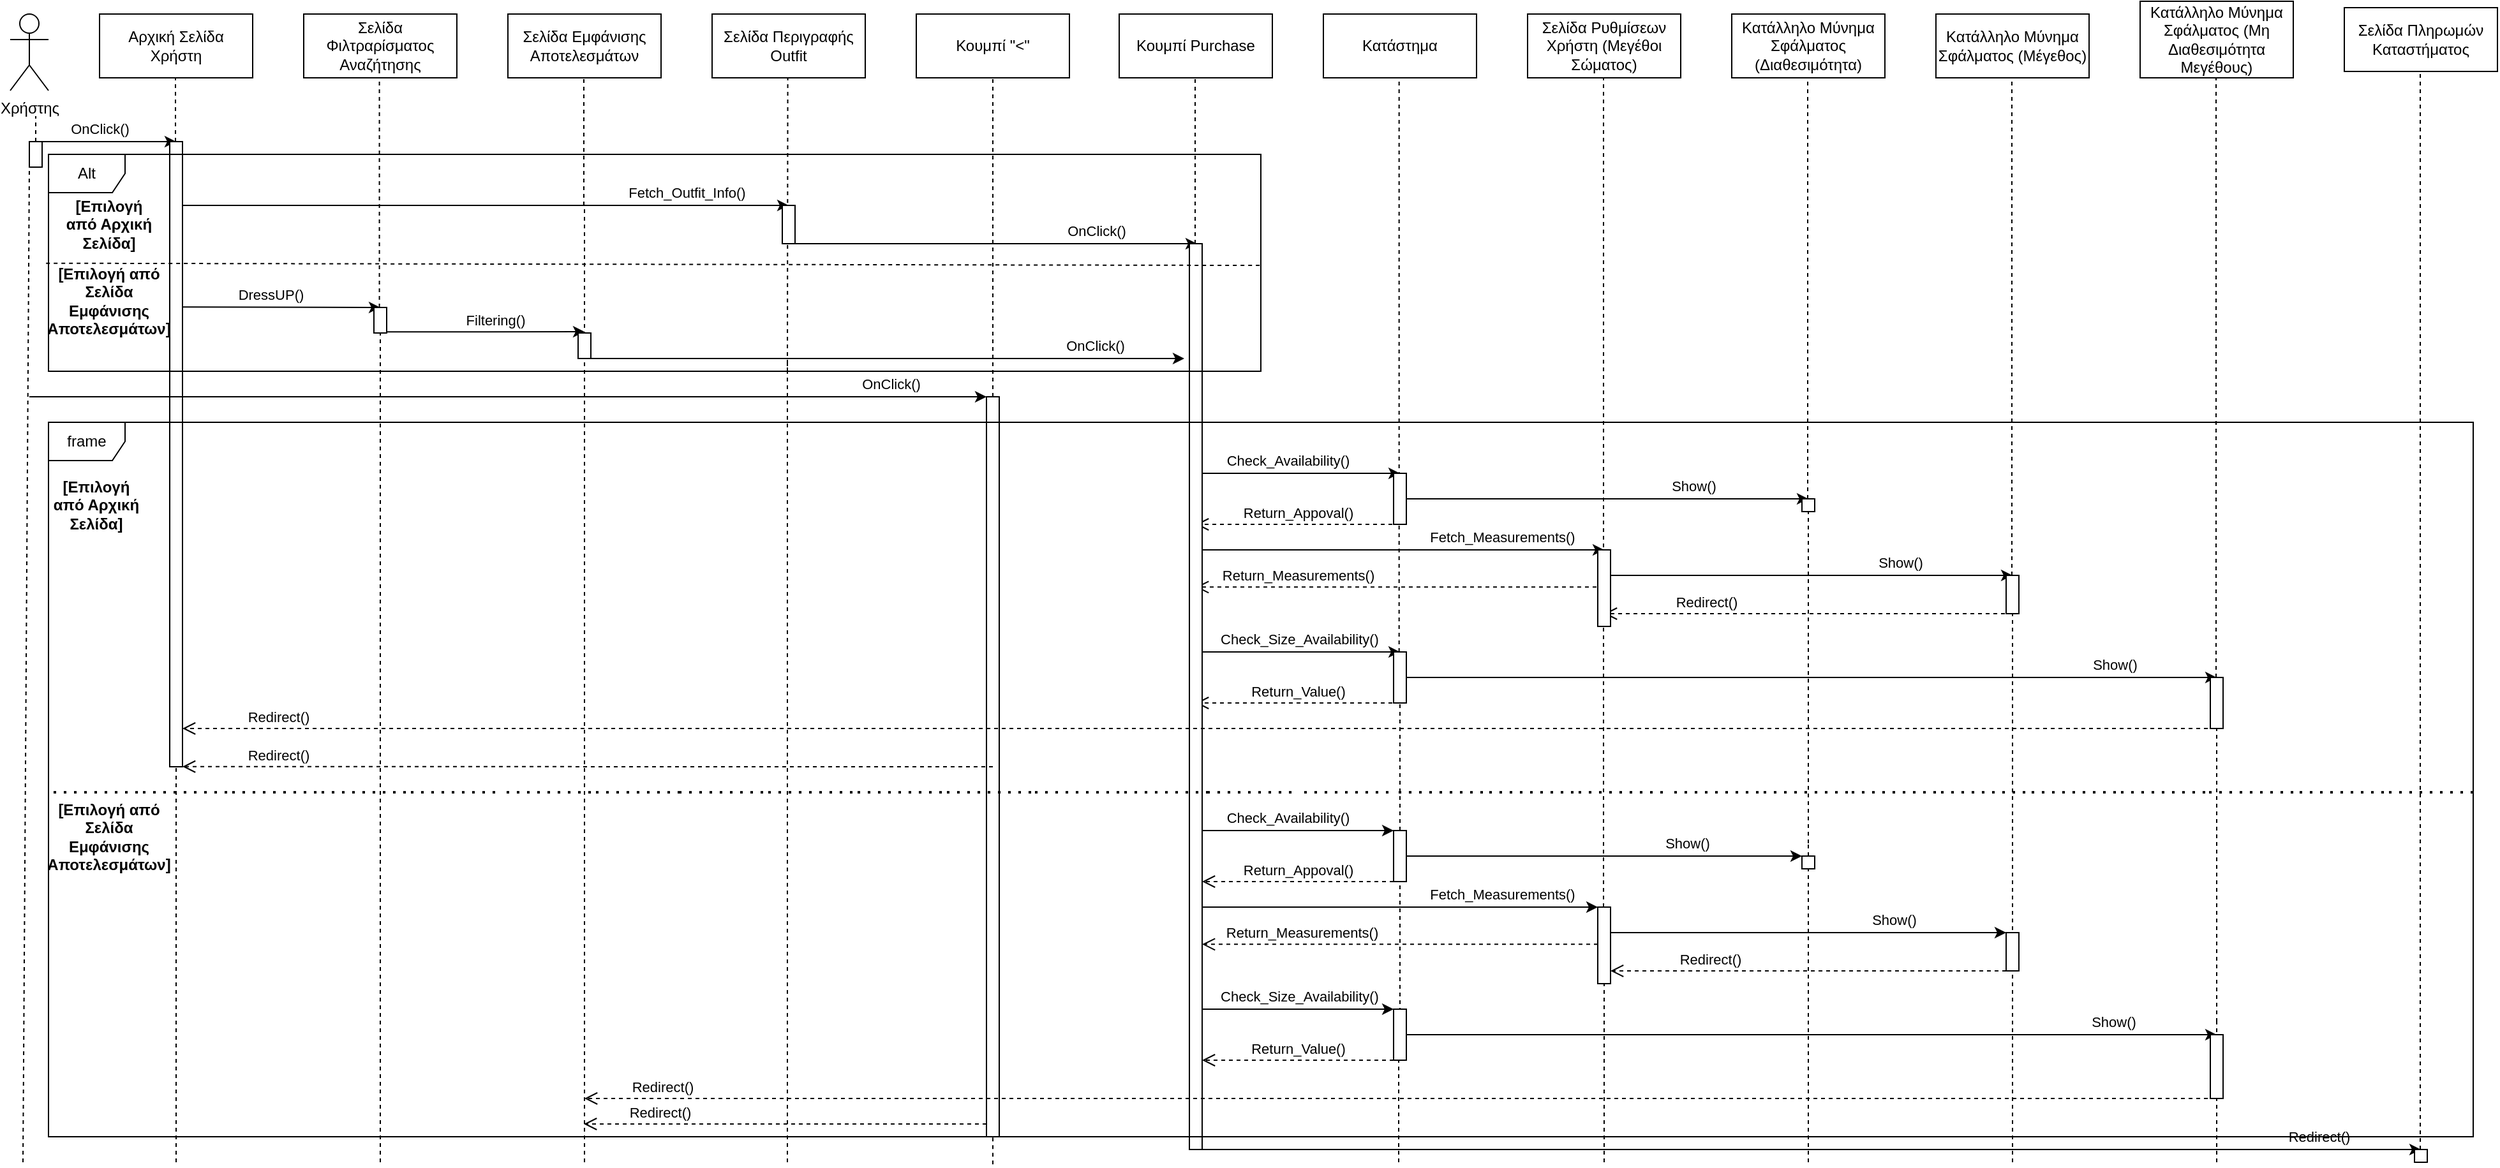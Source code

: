 <mxfile version="24.2.5" type="device">
  <diagram name="Page-1" id="2YBvvXClWsGukQMizWep">
    <mxGraphModel dx="3306" dy="1720" grid="1" gridSize="10" guides="1" tooltips="1" connect="1" arrows="1" fold="1" page="1" pageScale="1" pageWidth="850" pageHeight="1100" math="0" shadow="0">
      <root>
        <mxCell id="0" />
        <mxCell id="1" parent="0" />
        <mxCell id="OJlb8ptIAYDwukcM9Dsc-1" value="Χρήστης" style="shape=umlActor;verticalLabelPosition=bottom;verticalAlign=top;html=1;outlineConnect=0;" parent="1" vertex="1">
          <mxGeometry x="50" y="40" width="30" height="60" as="geometry" />
        </mxCell>
        <mxCell id="OJlb8ptIAYDwukcM9Dsc-2" value="Αρχική Σελίδα Χρήστη" style="html=1;whiteSpace=wrap;" parent="1" vertex="1">
          <mxGeometry x="120" y="40" width="120" height="50" as="geometry" />
        </mxCell>
        <mxCell id="OJlb8ptIAYDwukcM9Dsc-4" value="Κουμπί Purchase" style="html=1;whiteSpace=wrap;" parent="1" vertex="1">
          <mxGeometry x="919.01" y="40" width="120" height="50" as="geometry" />
        </mxCell>
        <mxCell id="OJlb8ptIAYDwukcM9Dsc-5" value="Σελίδα Περιγραφής Outfit" style="html=1;whiteSpace=wrap;" parent="1" vertex="1">
          <mxGeometry x="600" y="40" width="120" height="50" as="geometry" />
        </mxCell>
        <mxCell id="8BVao231dfBzDB3epPgj-1" value="Σελίδα Πληρωμών Καταστήματος" style="html=1;whiteSpace=wrap;" parent="1" vertex="1">
          <mxGeometry x="1879.01" y="35" width="120" height="50" as="geometry" />
        </mxCell>
        <mxCell id="8BVao231dfBzDB3epPgj-3" value="" style="endArrow=none;dashed=1;html=1;rounded=0;" parent="1" source="lsNzPfz-fl1_cLYY8Ib9-2" edge="1">
          <mxGeometry width="50" height="50" relative="1" as="geometry">
            <mxPoint x="70" y="760" as="sourcePoint" />
            <mxPoint x="70" y="120" as="targetPoint" />
          </mxGeometry>
        </mxCell>
        <mxCell id="8BVao231dfBzDB3epPgj-4" value="" style="endArrow=none;dashed=1;html=1;rounded=0;" parent="1" edge="1" source="7P_DYDdccwQ0DPqGcEVc-1">
          <mxGeometry width="50" height="50" relative="1" as="geometry">
            <mxPoint x="180" y="760" as="sourcePoint" />
            <mxPoint x="179.5" y="90" as="targetPoint" />
          </mxGeometry>
        </mxCell>
        <mxCell id="8BVao231dfBzDB3epPgj-5" value="" style="endArrow=none;dashed=1;html=1;rounded=0;" parent="1" edge="1">
          <mxGeometry width="50" height="50" relative="1" as="geometry">
            <mxPoint x="499.5" y="190" as="sourcePoint" />
            <mxPoint x="499.5" y="90" as="targetPoint" />
          </mxGeometry>
        </mxCell>
        <mxCell id="8BVao231dfBzDB3epPgj-6" value="" style="endArrow=none;dashed=1;html=1;rounded=0;" parent="1" edge="1" source="7P_DYDdccwQ0DPqGcEVc-8">
          <mxGeometry width="50" height="50" relative="1" as="geometry">
            <mxPoint x="979.01" y="880" as="sourcePoint" />
            <mxPoint x="978.51" y="90" as="targetPoint" />
          </mxGeometry>
        </mxCell>
        <mxCell id="8BVao231dfBzDB3epPgj-7" value="" style="endArrow=none;dashed=1;html=1;rounded=0;" parent="1" edge="1" source="7P_DYDdccwQ0DPqGcEVc-12">
          <mxGeometry width="50" height="50" relative="1" as="geometry">
            <mxPoint x="1939.01" y="880" as="sourcePoint" />
            <mxPoint x="1938.51" y="85" as="targetPoint" />
          </mxGeometry>
        </mxCell>
        <mxCell id="8BVao231dfBzDB3epPgj-9" value="" style="endArrow=classic;html=1;rounded=0;" parent="1" edge="1">
          <mxGeometry width="50" height="50" relative="1" as="geometry">
            <mxPoint x="70" y="140" as="sourcePoint" />
            <mxPoint x="180" y="140" as="targetPoint" />
          </mxGeometry>
        </mxCell>
        <mxCell id="8BVao231dfBzDB3epPgj-11" value="OnClick()" style="edgeLabel;html=1;align=center;verticalAlign=middle;resizable=0;points=[];" parent="8BVao231dfBzDB3epPgj-9" vertex="1" connectable="0">
          <mxGeometry x="-0.194" y="-2" relative="1" as="geometry">
            <mxPoint x="5" y="-12" as="offset" />
          </mxGeometry>
        </mxCell>
        <mxCell id="8BVao231dfBzDB3epPgj-10" value="" style="endArrow=classic;html=1;rounded=0;entryX=0.5;entryY=0;entryDx=0;entryDy=0;entryPerimeter=0;" parent="1" edge="1" target="7P_DYDdccwQ0DPqGcEVc-90">
          <mxGeometry width="50" height="50" relative="1" as="geometry">
            <mxPoint x="180" y="190" as="sourcePoint" />
            <mxPoint x="500" y="190" as="targetPoint" />
          </mxGeometry>
        </mxCell>
        <mxCell id="8BVao231dfBzDB3epPgj-13" value="Fetch_Outfit_Info()" style="edgeLabel;html=1;align=center;verticalAlign=middle;resizable=0;points=[];" parent="8BVao231dfBzDB3epPgj-10" vertex="1" connectable="0">
          <mxGeometry x="-0.109" y="2" relative="1" as="geometry">
            <mxPoint x="186" y="-8" as="offset" />
          </mxGeometry>
        </mxCell>
        <mxCell id="8BVao231dfBzDB3epPgj-19" value="" style="endArrow=classic;html=1;rounded=0;entryX=0.599;entryY=0;entryDx=0;entryDy=0;entryPerimeter=0;" parent="1" edge="1" target="7P_DYDdccwQ0DPqGcEVc-8" source="7P_DYDdccwQ0DPqGcEVc-90">
          <mxGeometry width="50" height="50" relative="1" as="geometry">
            <mxPoint x="500" y="220" as="sourcePoint" />
            <mxPoint x="970" y="220" as="targetPoint" />
          </mxGeometry>
        </mxCell>
        <mxCell id="8BVao231dfBzDB3epPgj-20" value="OnClick()" style="edgeLabel;html=1;align=center;verticalAlign=middle;resizable=0;points=[];" parent="8BVao231dfBzDB3epPgj-19" vertex="1" connectable="0">
          <mxGeometry x="-0.109" y="2" relative="1" as="geometry">
            <mxPoint x="95" y="-8" as="offset" />
          </mxGeometry>
        </mxCell>
        <mxCell id="8BVao231dfBzDB3epPgj-34" value="Κατάλληλο Μύνημα Σφάλματος (Διαθεσιμότητα)" style="html=1;whiteSpace=wrap;" parent="1" vertex="1">
          <mxGeometry x="1399.01" y="40" width="120" height="50" as="geometry" />
        </mxCell>
        <mxCell id="8BVao231dfBzDB3epPgj-35" value="Κατάλληλο Μύνημα Σφάλματος (Μέγεθος)" style="html=1;whiteSpace=wrap;" parent="1" vertex="1">
          <mxGeometry x="1559.01" y="40" width="120" height="50" as="geometry" />
        </mxCell>
        <mxCell id="8BVao231dfBzDB3epPgj-36" value="Κατάλληλο Μύνημα Σφάλματος (Μη Διαθεσιμότητα Μεγέθους)" style="html=1;whiteSpace=wrap;" parent="1" vertex="1">
          <mxGeometry x="1719.01" y="30" width="120" height="60" as="geometry" />
        </mxCell>
        <mxCell id="8BVao231dfBzDB3epPgj-37" value="" style="endArrow=none;dashed=1;html=1;rounded=0;" parent="1" edge="1" source="7P_DYDdccwQ0DPqGcEVc-15">
          <mxGeometry width="50" height="50" relative="1" as="geometry">
            <mxPoint x="1459.01" y="880" as="sourcePoint" />
            <mxPoint x="1458.51" y="90" as="targetPoint" />
          </mxGeometry>
        </mxCell>
        <mxCell id="8BVao231dfBzDB3epPgj-38" value="" style="endArrow=none;dashed=1;html=1;rounded=0;" parent="1" edge="1" source="7P_DYDdccwQ0DPqGcEVc-22">
          <mxGeometry width="50" height="50" relative="1" as="geometry">
            <mxPoint x="1619.01" y="880" as="sourcePoint" />
            <mxPoint x="1618.51" y="90" as="targetPoint" />
          </mxGeometry>
        </mxCell>
        <mxCell id="8BVao231dfBzDB3epPgj-39" value="" style="endArrow=none;dashed=1;html=1;rounded=0;" parent="1" edge="1" source="7P_DYDdccwQ0DPqGcEVc-24">
          <mxGeometry width="50" height="50" relative="1" as="geometry">
            <mxPoint x="1779.01" y="880" as="sourcePoint" />
            <mxPoint x="1778.51" y="90" as="targetPoint" />
          </mxGeometry>
        </mxCell>
        <mxCell id="8BVao231dfBzDB3epPgj-41" value="Κατάστημα" style="html=1;whiteSpace=wrap;" parent="1" vertex="1">
          <mxGeometry x="1079.01" y="40" width="120" height="50" as="geometry" />
        </mxCell>
        <mxCell id="8BVao231dfBzDB3epPgj-42" value="" style="endArrow=none;dashed=1;html=1;rounded=0;" parent="1" edge="1" source="7P_DYDdccwQ0DPqGcEVc-20">
          <mxGeometry width="50" height="50" relative="1" as="geometry">
            <mxPoint x="1138.01" y="880" as="sourcePoint" />
            <mxPoint x="1138.34" y="90" as="targetPoint" />
          </mxGeometry>
        </mxCell>
        <mxCell id="8BVao231dfBzDB3epPgj-44" value="" style="endArrow=classic;html=1;rounded=0;" parent="1" edge="1">
          <mxGeometry width="50" height="50" relative="1" as="geometry">
            <mxPoint x="979.01" y="400" as="sourcePoint" />
            <mxPoint x="1139.01" y="400" as="targetPoint" />
          </mxGeometry>
        </mxCell>
        <mxCell id="8BVao231dfBzDB3epPgj-45" value="Check_Availability()" style="edgeLabel;html=1;align=center;verticalAlign=middle;resizable=0;points=[];" parent="8BVao231dfBzDB3epPgj-44" vertex="1" connectable="0">
          <mxGeometry x="-0.109" y="2" relative="1" as="geometry">
            <mxPoint y="-8" as="offset" />
          </mxGeometry>
        </mxCell>
        <mxCell id="8BVao231dfBzDB3epPgj-48" value="Return_Appoval()" style="html=1;verticalAlign=bottom;endArrow=open;dashed=1;endSize=8;curved=0;rounded=0;" parent="1" edge="1">
          <mxGeometry relative="1" as="geometry">
            <mxPoint x="1139.01" y="440" as="sourcePoint" />
            <mxPoint x="979.01" y="440" as="targetPoint" />
          </mxGeometry>
        </mxCell>
        <mxCell id="8BVao231dfBzDB3epPgj-49" value="" style="endArrow=classic;html=1;rounded=0;" parent="1" edge="1">
          <mxGeometry width="50" height="50" relative="1" as="geometry">
            <mxPoint x="979.01" y="460" as="sourcePoint" />
            <mxPoint x="1299.01" y="460" as="targetPoint" />
          </mxGeometry>
        </mxCell>
        <mxCell id="8BVao231dfBzDB3epPgj-50" value="Fetch_Measurements()" style="edgeLabel;html=1;align=center;verticalAlign=middle;resizable=0;points=[];" parent="8BVao231dfBzDB3epPgj-49" vertex="1" connectable="0">
          <mxGeometry x="-0.109" y="2" relative="1" as="geometry">
            <mxPoint x="97" y="-8" as="offset" />
          </mxGeometry>
        </mxCell>
        <mxCell id="WPH6RaQTvUD2KASDTVv1-2" value="Return_Measurements()" style="html=1;verticalAlign=bottom;endArrow=open;dashed=1;endSize=8;curved=0;rounded=0;" parent="1" edge="1">
          <mxGeometry x="0.5" relative="1" as="geometry">
            <mxPoint x="1299.01" y="489.17" as="sourcePoint" />
            <mxPoint x="979.01" y="489.17" as="targetPoint" />
            <mxPoint as="offset" />
          </mxGeometry>
        </mxCell>
        <mxCell id="WPH6RaQTvUD2KASDTVv1-3" value="Σελίδα Ρυθμίσεων Χρήστη (Μεγέθοι Σώματος)" style="html=1;whiteSpace=wrap;" parent="1" vertex="1">
          <mxGeometry x="1239.01" y="40" width="120" height="50" as="geometry" />
        </mxCell>
        <mxCell id="WPH6RaQTvUD2KASDTVv1-4" value="" style="endArrow=none;dashed=1;html=1;rounded=0;" parent="1" edge="1" source="7P_DYDdccwQ0DPqGcEVc-81">
          <mxGeometry width="50" height="50" relative="1" as="geometry">
            <mxPoint x="1299.01" y="940" as="sourcePoint" />
            <mxPoint x="1298.51" y="90" as="targetPoint" />
          </mxGeometry>
        </mxCell>
        <mxCell id="WPH6RaQTvUD2KASDTVv1-5" value="" style="endArrow=classic;html=1;rounded=0;" parent="1" edge="1">
          <mxGeometry width="50" height="50" relative="1" as="geometry">
            <mxPoint x="979.01" y="540" as="sourcePoint" />
            <mxPoint x="1139.01" y="540" as="targetPoint" />
          </mxGeometry>
        </mxCell>
        <mxCell id="WPH6RaQTvUD2KASDTVv1-6" value="Check_Size_Availability()" style="edgeLabel;html=1;align=center;verticalAlign=middle;resizable=0;points=[];" parent="WPH6RaQTvUD2KASDTVv1-5" vertex="1" connectable="0">
          <mxGeometry x="-0.109" y="2" relative="1" as="geometry">
            <mxPoint x="9" y="-8" as="offset" />
          </mxGeometry>
        </mxCell>
        <mxCell id="WPH6RaQTvUD2KASDTVv1-7" value="Return_Value()" style="html=1;verticalAlign=bottom;endArrow=open;dashed=1;endSize=8;curved=0;rounded=0;" parent="1" edge="1">
          <mxGeometry relative="1" as="geometry">
            <mxPoint x="1139.01" y="580" as="sourcePoint" />
            <mxPoint x="979.01" y="580" as="targetPoint" />
          </mxGeometry>
        </mxCell>
        <mxCell id="WPH6RaQTvUD2KASDTVv1-8" value="" style="endArrow=classic;html=1;rounded=0;" parent="1" edge="1">
          <mxGeometry width="50" height="50" relative="1" as="geometry">
            <mxPoint x="979.01" y="930" as="sourcePoint" />
            <mxPoint x="1939.01" y="930" as="targetPoint" />
          </mxGeometry>
        </mxCell>
        <mxCell id="WPH6RaQTvUD2KASDTVv1-9" value="Redirect()" style="edgeLabel;html=1;align=center;verticalAlign=middle;resizable=0;points=[];" parent="WPH6RaQTvUD2KASDTVv1-8" vertex="1" connectable="0">
          <mxGeometry x="-0.109" y="2" relative="1" as="geometry">
            <mxPoint x="452" y="-8" as="offset" />
          </mxGeometry>
        </mxCell>
        <mxCell id="WPH6RaQTvUD2KASDTVv1-10" value="" style="endArrow=classic;html=1;rounded=0;" parent="1" edge="1">
          <mxGeometry width="50" height="50" relative="1" as="geometry">
            <mxPoint x="1139.01" y="420" as="sourcePoint" />
            <mxPoint x="1459.01" y="420" as="targetPoint" />
          </mxGeometry>
        </mxCell>
        <mxCell id="WPH6RaQTvUD2KASDTVv1-11" value="Show()" style="edgeLabel;html=1;align=center;verticalAlign=middle;resizable=0;points=[];" parent="WPH6RaQTvUD2KASDTVv1-10" vertex="1" connectable="0">
          <mxGeometry x="0.407" y="-2" relative="1" as="geometry">
            <mxPoint x="5" y="-12" as="offset" />
          </mxGeometry>
        </mxCell>
        <mxCell id="WPH6RaQTvUD2KASDTVv1-12" value="" style="endArrow=classic;html=1;rounded=0;" parent="1" edge="1">
          <mxGeometry width="50" height="50" relative="1" as="geometry">
            <mxPoint x="1304.01" y="480" as="sourcePoint" />
            <mxPoint x="1619.01" y="480" as="targetPoint" />
          </mxGeometry>
        </mxCell>
        <mxCell id="WPH6RaQTvUD2KASDTVv1-13" value="Show()" style="edgeLabel;html=1;align=center;verticalAlign=middle;resizable=0;points=[];" parent="WPH6RaQTvUD2KASDTVv1-12" vertex="1" connectable="0">
          <mxGeometry x="0.407" y="-2" relative="1" as="geometry">
            <mxPoint x="5" y="-12" as="offset" />
          </mxGeometry>
        </mxCell>
        <mxCell id="WPH6RaQTvUD2KASDTVv1-14" value="" style="endArrow=classic;html=1;rounded=0;" parent="1" edge="1">
          <mxGeometry width="50" height="50" relative="1" as="geometry">
            <mxPoint x="1139.01" y="560" as="sourcePoint" />
            <mxPoint x="1779.01" y="560" as="targetPoint" />
          </mxGeometry>
        </mxCell>
        <mxCell id="WPH6RaQTvUD2KASDTVv1-15" value="Show()" style="edgeLabel;html=1;align=center;verticalAlign=middle;resizable=0;points=[];" parent="WPH6RaQTvUD2KASDTVv1-14" vertex="1" connectable="0">
          <mxGeometry x="0.407" y="-2" relative="1" as="geometry">
            <mxPoint x="110" y="-12" as="offset" />
          </mxGeometry>
        </mxCell>
        <mxCell id="WPH6RaQTvUD2KASDTVv1-16" value="Redirect()" style="html=1;verticalAlign=bottom;endArrow=open;dashed=1;endSize=8;curved=0;rounded=0;" parent="1" edge="1">
          <mxGeometry x="0.5" relative="1" as="geometry">
            <mxPoint x="1619.01" y="510" as="sourcePoint" />
            <mxPoint x="1299.01" y="510" as="targetPoint" />
            <mxPoint as="offset" />
          </mxGeometry>
        </mxCell>
        <mxCell id="WPH6RaQTvUD2KASDTVv1-33" value="Σελίδα Εμφάνισης Αποτελεσμάτων" style="html=1;whiteSpace=wrap;" parent="1" vertex="1">
          <mxGeometry x="440" y="40" width="120" height="50" as="geometry" />
        </mxCell>
        <mxCell id="WPH6RaQTvUD2KASDTVv1-34" value="" style="endArrow=none;dashed=1;html=1;rounded=0;" parent="1" edge="1">
          <mxGeometry width="50" height="50" relative="1" as="geometry">
            <mxPoint x="659" y="320" as="sourcePoint" />
            <mxPoint x="659.29" y="90" as="targetPoint" />
          </mxGeometry>
        </mxCell>
        <mxCell id="WPH6RaQTvUD2KASDTVv1-35" value="Σελίδα Φιλτραρίσματος Αναζήτησης" style="html=1;whiteSpace=wrap;" parent="1" vertex="1">
          <mxGeometry x="280" y="40" width="120" height="50" as="geometry" />
        </mxCell>
        <mxCell id="WPH6RaQTvUD2KASDTVv1-36" value="" style="endArrow=none;dashed=1;html=1;rounded=0;" parent="1" edge="1" source="7P_DYDdccwQ0DPqGcEVc-44">
          <mxGeometry width="50" height="50" relative="1" as="geometry">
            <mxPoint x="340" y="760" as="sourcePoint" />
            <mxPoint x="339.29" y="90" as="targetPoint" />
          </mxGeometry>
        </mxCell>
        <mxCell id="WPH6RaQTvUD2KASDTVv1-37" value="" style="endArrow=classic;html=1;rounded=0;" parent="1" edge="1">
          <mxGeometry width="50" height="50" relative="1" as="geometry">
            <mxPoint x="185" y="269.58" as="sourcePoint" />
            <mxPoint x="340" y="270" as="targetPoint" />
          </mxGeometry>
        </mxCell>
        <mxCell id="WPH6RaQTvUD2KASDTVv1-38" value="DressUP()" style="edgeLabel;html=1;align=center;verticalAlign=middle;resizable=0;points=[];" parent="WPH6RaQTvUD2KASDTVv1-37" vertex="1" connectable="0">
          <mxGeometry x="-0.109" y="2" relative="1" as="geometry">
            <mxPoint y="-8" as="offset" />
          </mxGeometry>
        </mxCell>
        <mxCell id="WPH6RaQTvUD2KASDTVv1-39" value="" style="endArrow=classic;html=1;rounded=0;" parent="1" edge="1">
          <mxGeometry width="50" height="50" relative="1" as="geometry">
            <mxPoint x="340" y="289.17" as="sourcePoint" />
            <mxPoint x="500" y="289" as="targetPoint" />
          </mxGeometry>
        </mxCell>
        <mxCell id="WPH6RaQTvUD2KASDTVv1-40" value="Filtering()" style="edgeLabel;html=1;align=center;verticalAlign=middle;resizable=0;points=[];" parent="WPH6RaQTvUD2KASDTVv1-39" vertex="1" connectable="0">
          <mxGeometry x="-0.109" y="2" relative="1" as="geometry">
            <mxPoint x="18" y="-7" as="offset" />
          </mxGeometry>
        </mxCell>
        <mxCell id="WPH6RaQTvUD2KASDTVv1-41" value="" style="endArrow=classic;html=1;rounded=0;" parent="1" edge="1">
          <mxGeometry width="50" height="50" relative="1" as="geometry">
            <mxPoint x="505" y="310" as="sourcePoint" />
            <mxPoint x="970" y="310" as="targetPoint" />
          </mxGeometry>
        </mxCell>
        <mxCell id="WPH6RaQTvUD2KASDTVv1-42" value="OnClick()" style="edgeLabel;html=1;align=center;verticalAlign=middle;resizable=0;points=[];" parent="WPH6RaQTvUD2KASDTVv1-41" vertex="1" connectable="0">
          <mxGeometry x="-0.109" y="2" relative="1" as="geometry">
            <mxPoint x="188" y="-8" as="offset" />
          </mxGeometry>
        </mxCell>
        <mxCell id="lsNzPfz-fl1_cLYY8Ib9-1" value="" style="endArrow=none;dashed=1;html=1;rounded=0;" parent="1" target="lsNzPfz-fl1_cLYY8Ib9-2" edge="1">
          <mxGeometry width="50" height="50" relative="1" as="geometry">
            <mxPoint x="60" y="940" as="sourcePoint" />
            <mxPoint x="70" y="120" as="targetPoint" />
          </mxGeometry>
        </mxCell>
        <mxCell id="lsNzPfz-fl1_cLYY8Ib9-2" value="" style="html=1;points=[[0,0,0,0,5],[0,1,0,0,-5],[1,0,0,0,5],[1,1,0,0,-5]];perimeter=orthogonalPerimeter;outlineConnect=0;targetShapes=umlLifeline;portConstraint=eastwest;newEdgeStyle={&quot;curved&quot;:0,&quot;rounded&quot;:0};" parent="1" vertex="1">
          <mxGeometry x="65" y="140" width="10" height="20" as="geometry" />
        </mxCell>
        <mxCell id="7P_DYDdccwQ0DPqGcEVc-5" value="" style="endArrow=none;dashed=1;html=1;rounded=0;" edge="1" parent="1" target="7P_DYDdccwQ0DPqGcEVc-1">
          <mxGeometry width="50" height="50" relative="1" as="geometry">
            <mxPoint x="180" y="940" as="sourcePoint" />
            <mxPoint x="179.5" y="90" as="targetPoint" />
          </mxGeometry>
        </mxCell>
        <mxCell id="7P_DYDdccwQ0DPqGcEVc-1" value="" style="html=1;points=[[0,0,0,0,5],[0,1,0,0,-5],[1,0,0,0,5],[1,1,0,0,-5]];perimeter=orthogonalPerimeter;outlineConnect=0;targetShapes=umlLifeline;portConstraint=eastwest;newEdgeStyle={&quot;curved&quot;:0,&quot;rounded&quot;:0};" vertex="1" parent="1">
          <mxGeometry x="175" y="140" width="10" height="490" as="geometry" />
        </mxCell>
        <mxCell id="7P_DYDdccwQ0DPqGcEVc-7" value="" style="endArrow=none;dashed=1;html=1;rounded=0;" edge="1" parent="1">
          <mxGeometry width="50" height="50" relative="1" as="geometry">
            <mxPoint x="500" y="940" as="sourcePoint" />
            <mxPoint x="500" y="190" as="targetPoint" />
          </mxGeometry>
        </mxCell>
        <mxCell id="7P_DYDdccwQ0DPqGcEVc-9" value="" style="endArrow=none;dashed=1;html=1;rounded=0;" edge="1" parent="1" target="7P_DYDdccwQ0DPqGcEVc-8">
          <mxGeometry width="50" height="50" relative="1" as="geometry">
            <mxPoint x="979.01" y="900" as="sourcePoint" />
            <mxPoint x="979.01" y="580" as="targetPoint" />
          </mxGeometry>
        </mxCell>
        <mxCell id="7P_DYDdccwQ0DPqGcEVc-8" value="" style="html=1;points=[[0,0,0,0,5],[0,1,0,0,-5],[1,0,0,0,5],[1,1,0,0,-5]];perimeter=orthogonalPerimeter;outlineConnect=0;targetShapes=umlLifeline;portConstraint=eastwest;newEdgeStyle={&quot;curved&quot;:0,&quot;rounded&quot;:0};" vertex="1" parent="1">
          <mxGeometry x="974.01" y="220" width="10" height="710" as="geometry" />
        </mxCell>
        <mxCell id="7P_DYDdccwQ0DPqGcEVc-13" value="" style="endArrow=none;dashed=1;html=1;rounded=0;" edge="1" parent="1" target="7P_DYDdccwQ0DPqGcEVc-12">
          <mxGeometry width="50" height="50" relative="1" as="geometry">
            <mxPoint x="1939.01" y="940" as="sourcePoint" />
            <mxPoint x="1938.51" y="145" as="targetPoint" />
          </mxGeometry>
        </mxCell>
        <mxCell id="7P_DYDdccwQ0DPqGcEVc-12" value="" style="html=1;points=[[0,0,0,0,5],[0,1,0,0,-5],[1,0,0,0,5],[1,1,0,0,-5]];perimeter=orthogonalPerimeter;outlineConnect=0;targetShapes=umlLifeline;portConstraint=eastwest;newEdgeStyle={&quot;curved&quot;:0,&quot;rounded&quot;:0};" vertex="1" parent="1">
          <mxGeometry x="1934.01" y="930" width="10" height="10" as="geometry" />
        </mxCell>
        <mxCell id="7P_DYDdccwQ0DPqGcEVc-14" value="" style="html=1;points=[[0,0,0,0,5],[0,1,0,0,-5],[1,0,0,0,5],[1,1,0,0,-5]];perimeter=orthogonalPerimeter;outlineConnect=0;targetShapes=umlLifeline;portConstraint=eastwest;newEdgeStyle={&quot;curved&quot;:0,&quot;rounded&quot;:0};" vertex="1" parent="1">
          <mxGeometry x="1134.01" y="400" width="10" height="40" as="geometry" />
        </mxCell>
        <mxCell id="7P_DYDdccwQ0DPqGcEVc-16" value="" style="endArrow=none;dashed=1;html=1;rounded=0;" edge="1" parent="1" target="7P_DYDdccwQ0DPqGcEVc-15">
          <mxGeometry width="50" height="50" relative="1" as="geometry">
            <mxPoint x="1459.01" y="690" as="sourcePoint" />
            <mxPoint x="1458.51" y="150" as="targetPoint" />
          </mxGeometry>
        </mxCell>
        <mxCell id="7P_DYDdccwQ0DPqGcEVc-15" value="" style="html=1;points=[[0,0,0,0,5],[0,1,0,0,-5],[1,0,0,0,5],[1,1,0,0,-5]];perimeter=orthogonalPerimeter;outlineConnect=0;targetShapes=umlLifeline;portConstraint=eastwest;newEdgeStyle={&quot;curved&quot;:0,&quot;rounded&quot;:0};" vertex="1" parent="1">
          <mxGeometry x="1454.01" y="420" width="10" height="10" as="geometry" />
        </mxCell>
        <mxCell id="7P_DYDdccwQ0DPqGcEVc-18" value="" style="endArrow=classic;html=1;rounded=0;" edge="1" parent="1" target="7P_DYDdccwQ0DPqGcEVc-17">
          <mxGeometry width="50" height="50" relative="1" as="geometry">
            <mxPoint x="1299.01" y="480" as="sourcePoint" />
            <mxPoint x="1619.01" y="480" as="targetPoint" />
          </mxGeometry>
        </mxCell>
        <mxCell id="7P_DYDdccwQ0DPqGcEVc-17" value="" style="html=1;points=[[0,0,0,0,5],[0,1,0,0,-5],[1,0,0,0,5],[1,1,0,0,-5]];perimeter=orthogonalPerimeter;outlineConnect=0;targetShapes=umlLifeline;portConstraint=eastwest;newEdgeStyle={&quot;curved&quot;:0,&quot;rounded&quot;:0};fontStyle=1" vertex="1" parent="1">
          <mxGeometry x="1294.01" y="460" width="10" height="60" as="geometry" />
        </mxCell>
        <mxCell id="7P_DYDdccwQ0DPqGcEVc-21" value="" style="endArrow=none;dashed=1;html=1;rounded=0;" edge="1" parent="1" source="7P_DYDdccwQ0DPqGcEVc-78" target="7P_DYDdccwQ0DPqGcEVc-20">
          <mxGeometry width="50" height="50" relative="1" as="geometry">
            <mxPoint x="1139.01" y="840" as="sourcePoint" />
            <mxPoint x="1138.34" y="150" as="targetPoint" />
          </mxGeometry>
        </mxCell>
        <mxCell id="7P_DYDdccwQ0DPqGcEVc-20" value="" style="html=1;points=[[0,0,0,0,5],[0,1,0,0,-5],[1,0,0,0,5],[1,1,0,0,-5]];perimeter=orthogonalPerimeter;outlineConnect=0;targetShapes=umlLifeline;portConstraint=eastwest;newEdgeStyle={&quot;curved&quot;:0,&quot;rounded&quot;:0};" vertex="1" parent="1">
          <mxGeometry x="1134.01" y="540" width="10" height="40" as="geometry" />
        </mxCell>
        <mxCell id="7P_DYDdccwQ0DPqGcEVc-23" value="" style="endArrow=none;dashed=1;html=1;rounded=0;" edge="1" parent="1" target="7P_DYDdccwQ0DPqGcEVc-22">
          <mxGeometry width="50" height="50" relative="1" as="geometry">
            <mxPoint x="1619.01" y="770" as="sourcePoint" />
            <mxPoint x="1618.51" y="150" as="targetPoint" />
          </mxGeometry>
        </mxCell>
        <mxCell id="7P_DYDdccwQ0DPqGcEVc-22" value="" style="html=1;points=[[0,0,0,0,5],[0,1,0,0,-5],[1,0,0,0,5],[1,1,0,0,-5]];perimeter=orthogonalPerimeter;outlineConnect=0;targetShapes=umlLifeline;portConstraint=eastwest;newEdgeStyle={&quot;curved&quot;:0,&quot;rounded&quot;:0};" vertex="1" parent="1">
          <mxGeometry x="1614.01" y="480" width="10" height="30" as="geometry" />
        </mxCell>
        <mxCell id="7P_DYDdccwQ0DPqGcEVc-25" value="" style="endArrow=none;dashed=1;html=1;rounded=0;" edge="1" parent="1" target="7P_DYDdccwQ0DPqGcEVc-24">
          <mxGeometry width="50" height="50" relative="1" as="geometry">
            <mxPoint x="1779.01" y="830" as="sourcePoint" />
            <mxPoint x="1778.51" y="150" as="targetPoint" />
          </mxGeometry>
        </mxCell>
        <mxCell id="7P_DYDdccwQ0DPqGcEVc-24" value="" style="html=1;points=[[0,0,0,0,5],[0,1,0,0,-5],[1,0,0,0,5],[1,1,0,0,-5]];perimeter=orthogonalPerimeter;outlineConnect=0;targetShapes=umlLifeline;portConstraint=eastwest;newEdgeStyle={&quot;curved&quot;:0,&quot;rounded&quot;:0};" vertex="1" parent="1">
          <mxGeometry x="1774.01" y="560" width="10" height="40" as="geometry" />
        </mxCell>
        <mxCell id="7P_DYDdccwQ0DPqGcEVc-29" value="" style="endArrow=none;dashed=1;html=1;rounded=0;" edge="1" parent="1" source="7P_DYDdccwQ0DPqGcEVc-82">
          <mxGeometry width="50" height="50" relative="1" as="geometry">
            <mxPoint x="1138.01" y="940" as="sourcePoint" />
            <mxPoint x="1138.01" y="840" as="targetPoint" />
          </mxGeometry>
        </mxCell>
        <mxCell id="7P_DYDdccwQ0DPqGcEVc-31" value="" style="endArrow=none;dashed=1;html=1;rounded=0;" edge="1" parent="1" source="7P_DYDdccwQ0DPqGcEVc-79">
          <mxGeometry width="50" height="50" relative="1" as="geometry">
            <mxPoint x="1459.01" y="940" as="sourcePoint" />
            <mxPoint x="1459.01" y="690" as="targetPoint" />
          </mxGeometry>
        </mxCell>
        <mxCell id="7P_DYDdccwQ0DPqGcEVc-41" value="" style="endArrow=none;dashed=1;html=1;rounded=0;" edge="1" parent="1">
          <mxGeometry width="50" height="50" relative="1" as="geometry">
            <mxPoint x="1619.01" y="940" as="sourcePoint" />
            <mxPoint x="1619.01" y="760" as="targetPoint" />
          </mxGeometry>
        </mxCell>
        <mxCell id="7P_DYDdccwQ0DPqGcEVc-43" value="" style="endArrow=none;dashed=1;html=1;rounded=0;" edge="1" parent="1">
          <mxGeometry width="50" height="50" relative="1" as="geometry">
            <mxPoint x="1779.01" y="940" as="sourcePoint" />
            <mxPoint x="1779.01" y="830" as="targetPoint" />
          </mxGeometry>
        </mxCell>
        <mxCell id="7P_DYDdccwQ0DPqGcEVc-45" value="" style="endArrow=none;dashed=1;html=1;rounded=0;" edge="1" parent="1" target="7P_DYDdccwQ0DPqGcEVc-44">
          <mxGeometry width="50" height="50" relative="1" as="geometry">
            <mxPoint x="340" y="940" as="sourcePoint" />
            <mxPoint x="339.29" y="90" as="targetPoint" />
          </mxGeometry>
        </mxCell>
        <mxCell id="7P_DYDdccwQ0DPqGcEVc-44" value="" style="html=1;points=[[0,0,0,0,5],[0,1,0,0,-5],[1,0,0,0,5],[1,1,0,0,-5]];perimeter=orthogonalPerimeter;outlineConnect=0;targetShapes=umlLifeline;portConstraint=eastwest;newEdgeStyle={&quot;curved&quot;:0,&quot;rounded&quot;:0};" vertex="1" parent="1">
          <mxGeometry x="335" y="270" width="10" height="20" as="geometry" />
        </mxCell>
        <mxCell id="7P_DYDdccwQ0DPqGcEVc-49" value="" style="endArrow=none;dashed=1;html=1;rounded=0;" edge="1" parent="1">
          <mxGeometry width="50" height="50" relative="1" as="geometry">
            <mxPoint x="659" y="940" as="sourcePoint" />
            <mxPoint x="659" y="310" as="targetPoint" />
          </mxGeometry>
        </mxCell>
        <mxCell id="7P_DYDdccwQ0DPqGcEVc-50" value="Alt" style="shape=umlFrame;whiteSpace=wrap;html=1;pointerEvents=0;" vertex="1" parent="1">
          <mxGeometry x="80" y="150" width="950" height="170" as="geometry" />
        </mxCell>
        <mxCell id="7P_DYDdccwQ0DPqGcEVc-51" value="" style="endArrow=none;dashed=1;html=1;rounded=0;entryX=1.001;entryY=0.512;entryDx=0;entryDy=0;entryPerimeter=0;exitX=-0.002;exitY=0.502;exitDx=0;exitDy=0;exitPerimeter=0;" edge="1" parent="1" source="7P_DYDdccwQ0DPqGcEVc-50" target="7P_DYDdccwQ0DPqGcEVc-50">
          <mxGeometry width="50" height="50" relative="1" as="geometry">
            <mxPoint x="106.72" y="235.42" as="sourcePoint" />
            <mxPoint x="843.29" y="234.57" as="targetPoint" />
          </mxGeometry>
        </mxCell>
        <mxCell id="7P_DYDdccwQ0DPqGcEVc-54" value="&lt;b&gt;[Επιλογή από Αρχική Σελίδα]&lt;/b&gt;" style="text;html=1;align=center;verticalAlign=middle;whiteSpace=wrap;rounded=0;" vertex="1" parent="1">
          <mxGeometry x="90" y="190" width="75" height="30" as="geometry" />
        </mxCell>
        <mxCell id="7P_DYDdccwQ0DPqGcEVc-57" value="&lt;b&gt;[Επιλογή από Σελίδα Εμφάνισης Αποτελεσμάτων]&lt;/b&gt;" style="text;html=1;align=center;verticalAlign=middle;whiteSpace=wrap;rounded=0;" vertex="1" parent="1">
          <mxGeometry x="80" y="250" width="95" height="30" as="geometry" />
        </mxCell>
        <mxCell id="7P_DYDdccwQ0DPqGcEVc-62" value="" style="endArrow=classic;html=1;rounded=0;" edge="1" parent="1" source="7P_DYDdccwQ0DPqGcEVc-8">
          <mxGeometry width="50" height="50" relative="1" as="geometry">
            <mxPoint x="990" y="680" as="sourcePoint" />
            <mxPoint x="1134.01" y="680" as="targetPoint" />
          </mxGeometry>
        </mxCell>
        <mxCell id="7P_DYDdccwQ0DPqGcEVc-63" value="Check_Availability()" style="edgeLabel;html=1;align=center;verticalAlign=middle;resizable=0;points=[];" vertex="1" connectable="0" parent="7P_DYDdccwQ0DPqGcEVc-62">
          <mxGeometry x="-0.109" y="2" relative="1" as="geometry">
            <mxPoint y="-8" as="offset" />
          </mxGeometry>
        </mxCell>
        <mxCell id="7P_DYDdccwQ0DPqGcEVc-64" value="Return_Appoval()" style="html=1;verticalAlign=bottom;endArrow=open;dashed=1;endSize=8;curved=0;rounded=0;" edge="1" parent="1" target="7P_DYDdccwQ0DPqGcEVc-8">
          <mxGeometry relative="1" as="geometry">
            <mxPoint x="1134.01" y="720" as="sourcePoint" />
            <mxPoint x="990" y="720" as="targetPoint" />
          </mxGeometry>
        </mxCell>
        <mxCell id="7P_DYDdccwQ0DPqGcEVc-65" value="" style="endArrow=classic;html=1;rounded=0;" edge="1" parent="1" source="7P_DYDdccwQ0DPqGcEVc-8">
          <mxGeometry width="50" height="50" relative="1" as="geometry">
            <mxPoint x="990" y="740" as="sourcePoint" />
            <mxPoint x="1294.01" y="740" as="targetPoint" />
          </mxGeometry>
        </mxCell>
        <mxCell id="7P_DYDdccwQ0DPqGcEVc-66" value="Fetch_Measurements()" style="edgeLabel;html=1;align=center;verticalAlign=middle;resizable=0;points=[];" vertex="1" connectable="0" parent="7P_DYDdccwQ0DPqGcEVc-65">
          <mxGeometry x="-0.109" y="2" relative="1" as="geometry">
            <mxPoint x="97" y="-8" as="offset" />
          </mxGeometry>
        </mxCell>
        <mxCell id="7P_DYDdccwQ0DPqGcEVc-67" value="Return_Measurements()" style="html=1;verticalAlign=bottom;endArrow=open;dashed=1;endSize=8;curved=0;rounded=0;" edge="1" parent="1" target="7P_DYDdccwQ0DPqGcEVc-8">
          <mxGeometry x="0.5" relative="1" as="geometry">
            <mxPoint x="1294.01" y="769.17" as="sourcePoint" />
            <mxPoint x="990" y="769" as="targetPoint" />
            <mxPoint as="offset" />
          </mxGeometry>
        </mxCell>
        <mxCell id="7P_DYDdccwQ0DPqGcEVc-68" value="" style="endArrow=classic;html=1;rounded=0;" edge="1" parent="1" source="7P_DYDdccwQ0DPqGcEVc-8">
          <mxGeometry width="50" height="50" relative="1" as="geometry">
            <mxPoint x="990" y="820" as="sourcePoint" />
            <mxPoint x="1134.01" y="820" as="targetPoint" />
          </mxGeometry>
        </mxCell>
        <mxCell id="7P_DYDdccwQ0DPqGcEVc-69" value="Check_Size_Availability()" style="edgeLabel;html=1;align=center;verticalAlign=middle;resizable=0;points=[];" vertex="1" connectable="0" parent="7P_DYDdccwQ0DPqGcEVc-68">
          <mxGeometry x="-0.109" y="2" relative="1" as="geometry">
            <mxPoint x="9" y="-8" as="offset" />
          </mxGeometry>
        </mxCell>
        <mxCell id="7P_DYDdccwQ0DPqGcEVc-70" value="Return_Value()" style="html=1;verticalAlign=bottom;endArrow=open;dashed=1;endSize=8;curved=0;rounded=0;" edge="1" parent="1" target="7P_DYDdccwQ0DPqGcEVc-8">
          <mxGeometry relative="1" as="geometry">
            <mxPoint x="1134.01" y="860" as="sourcePoint" />
            <mxPoint x="990" y="860" as="targetPoint" />
          </mxGeometry>
        </mxCell>
        <mxCell id="7P_DYDdccwQ0DPqGcEVc-71" value="" style="endArrow=classic;html=1;rounded=0;" edge="1" parent="1">
          <mxGeometry width="50" height="50" relative="1" as="geometry">
            <mxPoint x="1134.01" y="700" as="sourcePoint" />
            <mxPoint x="1454.01" y="700" as="targetPoint" />
          </mxGeometry>
        </mxCell>
        <mxCell id="7P_DYDdccwQ0DPqGcEVc-72" value="Show()" style="edgeLabel;html=1;align=center;verticalAlign=middle;resizable=0;points=[];" vertex="1" connectable="0" parent="7P_DYDdccwQ0DPqGcEVc-71">
          <mxGeometry x="0.407" y="-2" relative="1" as="geometry">
            <mxPoint x="5" y="-12" as="offset" />
          </mxGeometry>
        </mxCell>
        <mxCell id="7P_DYDdccwQ0DPqGcEVc-73" value="" style="endArrow=classic;html=1;rounded=0;" edge="1" parent="1">
          <mxGeometry width="50" height="50" relative="1" as="geometry">
            <mxPoint x="1299.01" y="760" as="sourcePoint" />
            <mxPoint x="1614.01" y="760" as="targetPoint" />
          </mxGeometry>
        </mxCell>
        <mxCell id="7P_DYDdccwQ0DPqGcEVc-74" value="Show()" style="edgeLabel;html=1;align=center;verticalAlign=middle;resizable=0;points=[];" vertex="1" connectable="0" parent="7P_DYDdccwQ0DPqGcEVc-73">
          <mxGeometry x="0.407" y="-2" relative="1" as="geometry">
            <mxPoint x="5" y="-12" as="offset" />
          </mxGeometry>
        </mxCell>
        <mxCell id="7P_DYDdccwQ0DPqGcEVc-75" value="" style="endArrow=classic;html=1;rounded=0;" edge="1" parent="1">
          <mxGeometry width="50" height="50" relative="1" as="geometry">
            <mxPoint x="1134.01" y="840" as="sourcePoint" />
            <mxPoint x="1779.01" y="840" as="targetPoint" />
          </mxGeometry>
        </mxCell>
        <mxCell id="7P_DYDdccwQ0DPqGcEVc-76" value="Show()" style="edgeLabel;html=1;align=center;verticalAlign=middle;resizable=0;points=[];" vertex="1" connectable="0" parent="7P_DYDdccwQ0DPqGcEVc-75">
          <mxGeometry x="0.407" y="-2" relative="1" as="geometry">
            <mxPoint x="110" y="-12" as="offset" />
          </mxGeometry>
        </mxCell>
        <mxCell id="7P_DYDdccwQ0DPqGcEVc-77" value="Redirect()" style="html=1;verticalAlign=bottom;endArrow=open;dashed=1;endSize=8;curved=0;rounded=0;" edge="1" parent="1" target="7P_DYDdccwQ0DPqGcEVc-81">
          <mxGeometry x="0.5" relative="1" as="geometry">
            <mxPoint x="1614.01" y="790" as="sourcePoint" />
            <mxPoint x="1294.01" y="790" as="targetPoint" />
            <mxPoint as="offset" />
          </mxGeometry>
        </mxCell>
        <mxCell id="7P_DYDdccwQ0DPqGcEVc-80" value="" style="endArrow=classic;html=1;rounded=0;" edge="1" parent="1" target="7P_DYDdccwQ0DPqGcEVc-81">
          <mxGeometry width="50" height="50" relative="1" as="geometry">
            <mxPoint x="1294.01" y="760" as="sourcePoint" />
            <mxPoint x="1614.01" y="760" as="targetPoint" />
          </mxGeometry>
        </mxCell>
        <mxCell id="7P_DYDdccwQ0DPqGcEVc-83" value="" style="html=1;points=[[0,0,0,0,5],[0,1,0,0,-5],[1,0,0,0,5],[1,1,0,0,-5]];perimeter=orthogonalPerimeter;outlineConnect=0;targetShapes=umlLifeline;portConstraint=eastwest;newEdgeStyle={&quot;curved&quot;:0,&quot;rounded&quot;:0};" vertex="1" parent="1">
          <mxGeometry x="1614.01" y="760" width="10" height="30" as="geometry" />
        </mxCell>
        <mxCell id="7P_DYDdccwQ0DPqGcEVc-84" value="" style="endArrow=none;dashed=1;html=1;rounded=0;" edge="1" parent="1" target="7P_DYDdccwQ0DPqGcEVc-78">
          <mxGeometry width="50" height="50" relative="1" as="geometry">
            <mxPoint x="1139.01" y="840" as="sourcePoint" />
            <mxPoint x="1139.01" y="580" as="targetPoint" />
          </mxGeometry>
        </mxCell>
        <mxCell id="7P_DYDdccwQ0DPqGcEVc-78" value="" style="html=1;points=[[0,0,0,0,5],[0,1,0,0,-5],[1,0,0,0,5],[1,1,0,0,-5]];perimeter=orthogonalPerimeter;outlineConnect=0;targetShapes=umlLifeline;portConstraint=eastwest;newEdgeStyle={&quot;curved&quot;:0,&quot;rounded&quot;:0};" vertex="1" parent="1">
          <mxGeometry x="1134.01" y="680" width="10" height="40" as="geometry" />
        </mxCell>
        <mxCell id="7P_DYDdccwQ0DPqGcEVc-85" value="" style="endArrow=none;dashed=1;html=1;rounded=0;" edge="1" parent="1" target="7P_DYDdccwQ0DPqGcEVc-82">
          <mxGeometry width="50" height="50" relative="1" as="geometry">
            <mxPoint x="1138.01" y="940" as="sourcePoint" />
            <mxPoint x="1138.01" y="840" as="targetPoint" />
          </mxGeometry>
        </mxCell>
        <mxCell id="7P_DYDdccwQ0DPqGcEVc-82" value="" style="html=1;points=[[0,0,0,0,5],[0,1,0,0,-5],[1,0,0,0,5],[1,1,0,0,-5]];perimeter=orthogonalPerimeter;outlineConnect=0;targetShapes=umlLifeline;portConstraint=eastwest;newEdgeStyle={&quot;curved&quot;:0,&quot;rounded&quot;:0};" vertex="1" parent="1">
          <mxGeometry x="1134.01" y="820" width="10" height="40" as="geometry" />
        </mxCell>
        <mxCell id="7P_DYDdccwQ0DPqGcEVc-86" value="" style="endArrow=none;dashed=1;html=1;rounded=0;" edge="1" parent="1" target="7P_DYDdccwQ0DPqGcEVc-79">
          <mxGeometry width="50" height="50" relative="1" as="geometry">
            <mxPoint x="1459.01" y="940" as="sourcePoint" />
            <mxPoint x="1459.01" y="690" as="targetPoint" />
          </mxGeometry>
        </mxCell>
        <mxCell id="7P_DYDdccwQ0DPqGcEVc-79" value="" style="html=1;points=[[0,0,0,0,5],[0,1,0,0,-5],[1,0,0,0,5],[1,1,0,0,-5]];perimeter=orthogonalPerimeter;outlineConnect=0;targetShapes=umlLifeline;portConstraint=eastwest;newEdgeStyle={&quot;curved&quot;:0,&quot;rounded&quot;:0};" vertex="1" parent="1">
          <mxGeometry x="1454.01" y="700" width="10" height="10" as="geometry" />
        </mxCell>
        <mxCell id="7P_DYDdccwQ0DPqGcEVc-87" value="" style="endArrow=none;dashed=1;html=1;rounded=0;" edge="1" parent="1" target="7P_DYDdccwQ0DPqGcEVc-81">
          <mxGeometry width="50" height="50" relative="1" as="geometry">
            <mxPoint x="1299.01" y="940" as="sourcePoint" />
            <mxPoint x="1298.51" y="90" as="targetPoint" />
          </mxGeometry>
        </mxCell>
        <mxCell id="7P_DYDdccwQ0DPqGcEVc-81" value="" style="html=1;points=[[0,0,0,0,5],[0,1,0,0,-5],[1,0,0,0,5],[1,1,0,0,-5]];perimeter=orthogonalPerimeter;outlineConnect=0;targetShapes=umlLifeline;portConstraint=eastwest;newEdgeStyle={&quot;curved&quot;:0,&quot;rounded&quot;:0};fontStyle=1" vertex="1" parent="1">
          <mxGeometry x="1294.01" y="740" width="10" height="60" as="geometry" />
        </mxCell>
        <mxCell id="7P_DYDdccwQ0DPqGcEVc-88" value="" style="html=1;points=[[0,0,0,0,5],[0,1,0,0,-5],[1,0,0,0,5],[1,1,0,0,-5]];perimeter=orthogonalPerimeter;outlineConnect=0;targetShapes=umlLifeline;portConstraint=eastwest;newEdgeStyle={&quot;curved&quot;:0,&quot;rounded&quot;:0};" vertex="1" parent="1">
          <mxGeometry x="1774.01" y="840" width="10" height="50" as="geometry" />
        </mxCell>
        <mxCell id="7P_DYDdccwQ0DPqGcEVc-90" value="" style="html=1;points=[[0,0,0,0,5],[0,1,0,0,-5],[1,0,0,0,5],[1,1,0,0,-5]];perimeter=orthogonalPerimeter;outlineConnect=0;targetShapes=umlLifeline;portConstraint=eastwest;newEdgeStyle={&quot;curved&quot;:0,&quot;rounded&quot;:0};" vertex="1" parent="1">
          <mxGeometry x="655" y="190" width="10" height="30" as="geometry" />
        </mxCell>
        <mxCell id="7P_DYDdccwQ0DPqGcEVc-91" value="" style="html=1;points=[[0,0,0,0,5],[0,1,0,0,-5],[1,0,0,0,5],[1,1,0,0,-5]];perimeter=orthogonalPerimeter;outlineConnect=0;targetShapes=umlLifeline;portConstraint=eastwest;newEdgeStyle={&quot;curved&quot;:0,&quot;rounded&quot;:0};" vertex="1" parent="1">
          <mxGeometry x="495" y="290" width="10" height="20" as="geometry" />
        </mxCell>
        <mxCell id="7P_DYDdccwQ0DPqGcEVc-92" value="Κουμπί &quot;&amp;lt;&quot;" style="html=1;whiteSpace=wrap;" vertex="1" parent="1">
          <mxGeometry x="760.0" y="40" width="120" height="50" as="geometry" />
        </mxCell>
        <mxCell id="7P_DYDdccwQ0DPqGcEVc-93" value="" style="endArrow=none;dashed=1;html=1;rounded=0;entryX=0.5;entryY=1;entryDx=0;entryDy=0;" edge="1" parent="1" source="7P_DYDdccwQ0DPqGcEVc-95" target="7P_DYDdccwQ0DPqGcEVc-92">
          <mxGeometry width="50" height="50" relative="1" as="geometry">
            <mxPoint x="820" y="941.667" as="sourcePoint" />
            <mxPoint x="840" y="100" as="targetPoint" />
          </mxGeometry>
        </mxCell>
        <mxCell id="7P_DYDdccwQ0DPqGcEVc-94" value="" style="endArrow=none;dashed=1;html=1;rounded=0;entryX=0.5;entryY=1;entryDx=0;entryDy=0;" edge="1" parent="1" target="7P_DYDdccwQ0DPqGcEVc-95">
          <mxGeometry width="50" height="50" relative="1" as="geometry">
            <mxPoint x="820" y="941.667" as="sourcePoint" />
            <mxPoint x="820" y="90" as="targetPoint" />
          </mxGeometry>
        </mxCell>
        <mxCell id="7P_DYDdccwQ0DPqGcEVc-95" value="" style="html=1;points=[[0,0,0,0,5],[0,1,0,0,-5],[1,0,0,0,5],[1,1,0,0,-5]];perimeter=orthogonalPerimeter;outlineConnect=0;targetShapes=umlLifeline;portConstraint=eastwest;newEdgeStyle={&quot;curved&quot;:0,&quot;rounded&quot;:0};" vertex="1" parent="1">
          <mxGeometry x="815" y="340" width="10" height="580" as="geometry" />
        </mxCell>
        <mxCell id="7P_DYDdccwQ0DPqGcEVc-96" value="" style="endArrow=classic;html=1;rounded=0;" edge="1" parent="1" target="7P_DYDdccwQ0DPqGcEVc-95">
          <mxGeometry width="50" height="50" relative="1" as="geometry">
            <mxPoint x="65" y="340" as="sourcePoint" />
            <mxPoint x="380" y="340" as="targetPoint" />
          </mxGeometry>
        </mxCell>
        <mxCell id="7P_DYDdccwQ0DPqGcEVc-97" value="OnClick()" style="edgeLabel;html=1;align=center;verticalAlign=middle;resizable=0;points=[];" vertex="1" connectable="0" parent="7P_DYDdccwQ0DPqGcEVc-96">
          <mxGeometry x="-0.109" y="2" relative="1" as="geometry">
            <mxPoint x="341" y="-8" as="offset" />
          </mxGeometry>
        </mxCell>
        <mxCell id="7P_DYDdccwQ0DPqGcEVc-98" value="Redirect()" style="html=1;verticalAlign=bottom;endArrow=open;dashed=1;endSize=8;curved=0;rounded=0;" edge="1" parent="1" source="7P_DYDdccwQ0DPqGcEVc-95">
          <mxGeometry x="0.623" relative="1" as="geometry">
            <mxPoint x="810" y="910" as="sourcePoint" />
            <mxPoint x="499.5" y="910" as="targetPoint" />
            <mxPoint as="offset" />
          </mxGeometry>
        </mxCell>
        <mxCell id="7P_DYDdccwQ0DPqGcEVc-99" value="Redirect()" style="html=1;verticalAlign=bottom;endArrow=open;dashed=1;endSize=8;curved=0;rounded=0;" edge="1" parent="1">
          <mxGeometry x="0.764" relative="1" as="geometry">
            <mxPoint x="820" y="630" as="sourcePoint" />
            <mxPoint x="185" y="629.88" as="targetPoint" />
            <mxPoint as="offset" />
          </mxGeometry>
        </mxCell>
        <mxCell id="7P_DYDdccwQ0DPqGcEVc-100" value="frame" style="shape=umlFrame;whiteSpace=wrap;html=1;pointerEvents=0;" vertex="1" parent="1">
          <mxGeometry x="80" y="360" width="1900" height="560" as="geometry" />
        </mxCell>
        <mxCell id="7P_DYDdccwQ0DPqGcEVc-107" value="" style="endArrow=none;dashed=1;html=1;dashPattern=1 3;strokeWidth=2;rounded=0;" edge="1" parent="1">
          <mxGeometry width="50" height="50" relative="1" as="geometry">
            <mxPoint x="150" y="650" as="sourcePoint" />
            <mxPoint x="80" y="650" as="targetPoint" />
          </mxGeometry>
        </mxCell>
        <mxCell id="7P_DYDdccwQ0DPqGcEVc-108" value="" style="endArrow=none;dashed=1;html=1;dashPattern=1 3;strokeWidth=2;rounded=0;" edge="1" parent="1">
          <mxGeometry width="50" height="50" relative="1" as="geometry">
            <mxPoint x="220" y="650" as="sourcePoint" />
            <mxPoint x="150" y="650" as="targetPoint" />
          </mxGeometry>
        </mxCell>
        <mxCell id="7P_DYDdccwQ0DPqGcEVc-109" value="" style="endArrow=none;dashed=1;html=1;dashPattern=1 3;strokeWidth=2;rounded=0;" edge="1" parent="1">
          <mxGeometry width="50" height="50" relative="1" as="geometry">
            <mxPoint x="290" y="650" as="sourcePoint" />
            <mxPoint x="220" y="650" as="targetPoint" />
          </mxGeometry>
        </mxCell>
        <mxCell id="7P_DYDdccwQ0DPqGcEVc-110" value="" style="endArrow=none;dashed=1;html=1;dashPattern=1 3;strokeWidth=2;rounded=0;" edge="1" parent="1">
          <mxGeometry width="50" height="50" relative="1" as="geometry">
            <mxPoint x="710" y="650" as="sourcePoint" />
            <mxPoint x="640" y="650" as="targetPoint" />
          </mxGeometry>
        </mxCell>
        <mxCell id="7P_DYDdccwQ0DPqGcEVc-111" value="" style="endArrow=none;dashed=1;html=1;dashPattern=1 3;strokeWidth=2;rounded=0;" edge="1" parent="1">
          <mxGeometry width="50" height="50" relative="1" as="geometry">
            <mxPoint x="780" y="650" as="sourcePoint" />
            <mxPoint x="710" y="650" as="targetPoint" />
          </mxGeometry>
        </mxCell>
        <mxCell id="7P_DYDdccwQ0DPqGcEVc-112" value="" style="endArrow=none;dashed=1;html=1;dashPattern=1 3;strokeWidth=2;rounded=0;" edge="1" parent="1">
          <mxGeometry width="50" height="50" relative="1" as="geometry">
            <mxPoint x="640" y="650" as="sourcePoint" />
            <mxPoint x="570" y="650" as="targetPoint" />
          </mxGeometry>
        </mxCell>
        <mxCell id="7P_DYDdccwQ0DPqGcEVc-113" value="" style="endArrow=none;dashed=1;html=1;dashPattern=1 3;strokeWidth=2;rounded=0;" edge="1" parent="1">
          <mxGeometry width="50" height="50" relative="1" as="geometry">
            <mxPoint x="575" y="650" as="sourcePoint" />
            <mxPoint x="505" y="650" as="targetPoint" />
          </mxGeometry>
        </mxCell>
        <mxCell id="7P_DYDdccwQ0DPqGcEVc-114" value="" style="endArrow=none;dashed=1;html=1;dashPattern=1 3;strokeWidth=2;rounded=0;" edge="1" parent="1">
          <mxGeometry width="50" height="50" relative="1" as="geometry">
            <mxPoint x="505" y="650" as="sourcePoint" />
            <mxPoint x="435" y="650" as="targetPoint" />
          </mxGeometry>
        </mxCell>
        <mxCell id="7P_DYDdccwQ0DPqGcEVc-115" value="" style="endArrow=none;dashed=1;html=1;dashPattern=1 3;strokeWidth=2;rounded=0;" edge="1" parent="1">
          <mxGeometry width="50" height="50" relative="1" as="geometry">
            <mxPoint x="430" y="650" as="sourcePoint" />
            <mxPoint x="360" y="650" as="targetPoint" />
          </mxGeometry>
        </mxCell>
        <mxCell id="7P_DYDdccwQ0DPqGcEVc-116" value="" style="endArrow=none;dashed=1;html=1;dashPattern=1 3;strokeWidth=2;rounded=0;" edge="1" parent="1">
          <mxGeometry width="50" height="50" relative="1" as="geometry">
            <mxPoint x="360" y="650" as="sourcePoint" />
            <mxPoint x="290" y="650" as="targetPoint" />
          </mxGeometry>
        </mxCell>
        <mxCell id="7P_DYDdccwQ0DPqGcEVc-117" value="" style="endArrow=none;dashed=1;html=1;dashPattern=1 3;strokeWidth=2;rounded=0;" edge="1" parent="1">
          <mxGeometry width="50" height="50" relative="1" as="geometry">
            <mxPoint x="850" y="650" as="sourcePoint" />
            <mxPoint x="780" y="650" as="targetPoint" />
          </mxGeometry>
        </mxCell>
        <mxCell id="7P_DYDdccwQ0DPqGcEVc-118" value="" style="endArrow=none;dashed=1;html=1;dashPattern=1 3;strokeWidth=2;rounded=0;" edge="1" parent="1">
          <mxGeometry width="50" height="50" relative="1" as="geometry">
            <mxPoint x="989.01" y="650" as="sourcePoint" />
            <mxPoint x="919.01" y="650" as="targetPoint" />
          </mxGeometry>
        </mxCell>
        <mxCell id="7P_DYDdccwQ0DPqGcEVc-119" value="" style="endArrow=none;dashed=1;html=1;dashPattern=1 3;strokeWidth=2;rounded=0;" edge="1" parent="1">
          <mxGeometry width="50" height="50" relative="1" as="geometry">
            <mxPoint x="919.01" y="650" as="sourcePoint" />
            <mxPoint x="849.01" y="650" as="targetPoint" />
          </mxGeometry>
        </mxCell>
        <mxCell id="7P_DYDdccwQ0DPqGcEVc-121" value="" style="endArrow=none;dashed=1;html=1;dashPattern=1 3;strokeWidth=2;rounded=0;" edge="1" parent="1">
          <mxGeometry width="50" height="50" relative="1" as="geometry">
            <mxPoint x="1275" y="650" as="sourcePoint" />
            <mxPoint x="1205" y="650" as="targetPoint" />
          </mxGeometry>
        </mxCell>
        <mxCell id="7P_DYDdccwQ0DPqGcEVc-122" value="" style="endArrow=none;dashed=1;html=1;dashPattern=1 3;strokeWidth=2;rounded=0;" edge="1" parent="1">
          <mxGeometry width="50" height="50" relative="1" as="geometry">
            <mxPoint x="1204.01" y="650" as="sourcePoint" />
            <mxPoint x="1134.01" y="650" as="targetPoint" />
          </mxGeometry>
        </mxCell>
        <mxCell id="7P_DYDdccwQ0DPqGcEVc-123" value="" style="endArrow=none;dashed=1;html=1;dashPattern=1 3;strokeWidth=2;rounded=0;" edge="1" parent="1">
          <mxGeometry width="50" height="50" relative="1" as="geometry">
            <mxPoint x="1130" y="650" as="sourcePoint" />
            <mxPoint x="1060" y="650" as="targetPoint" />
          </mxGeometry>
        </mxCell>
        <mxCell id="7P_DYDdccwQ0DPqGcEVc-124" value="" style="endArrow=none;dashed=1;html=1;dashPattern=1 3;strokeWidth=2;rounded=0;" edge="1" parent="1">
          <mxGeometry width="50" height="50" relative="1" as="geometry">
            <mxPoint x="1054.01" y="650" as="sourcePoint" />
            <mxPoint x="984.01" y="650" as="targetPoint" />
          </mxGeometry>
        </mxCell>
        <mxCell id="7P_DYDdccwQ0DPqGcEVc-125" value="" style="endArrow=none;dashed=1;html=1;dashPattern=1 3;strokeWidth=2;rounded=0;" edge="1" parent="1">
          <mxGeometry width="50" height="50" relative="1" as="geometry">
            <mxPoint x="1420" y="650" as="sourcePoint" />
            <mxPoint x="1350" y="650" as="targetPoint" />
          </mxGeometry>
        </mxCell>
        <mxCell id="7P_DYDdccwQ0DPqGcEVc-126" value="" style="endArrow=none;dashed=1;html=1;dashPattern=1 3;strokeWidth=2;rounded=0;" edge="1" parent="1">
          <mxGeometry width="50" height="50" relative="1" as="geometry">
            <mxPoint x="1490" y="650" as="sourcePoint" />
            <mxPoint x="1420" y="650" as="targetPoint" />
          </mxGeometry>
        </mxCell>
        <mxCell id="7P_DYDdccwQ0DPqGcEVc-127" value="" style="endArrow=none;dashed=1;html=1;dashPattern=1 3;strokeWidth=2;rounded=0;" edge="1" parent="1">
          <mxGeometry width="50" height="50" relative="1" as="geometry">
            <mxPoint x="1345" y="650" as="sourcePoint" />
            <mxPoint x="1275" y="650" as="targetPoint" />
          </mxGeometry>
        </mxCell>
        <mxCell id="7P_DYDdccwQ0DPqGcEVc-128" value="" style="endArrow=none;dashed=1;html=1;dashPattern=1 3;strokeWidth=2;rounded=0;" edge="1" parent="1">
          <mxGeometry width="50" height="50" relative="1" as="geometry">
            <mxPoint x="1629.01" y="650" as="sourcePoint" />
            <mxPoint x="1559.01" y="650" as="targetPoint" />
          </mxGeometry>
        </mxCell>
        <mxCell id="7P_DYDdccwQ0DPqGcEVc-129" value="" style="endArrow=none;dashed=1;html=1;dashPattern=1 3;strokeWidth=2;rounded=0;" edge="1" parent="1">
          <mxGeometry width="50" height="50" relative="1" as="geometry">
            <mxPoint x="1700" y="650" as="sourcePoint" />
            <mxPoint x="1630" y="650" as="targetPoint" />
          </mxGeometry>
        </mxCell>
        <mxCell id="7P_DYDdccwQ0DPqGcEVc-130" value="" style="endArrow=none;dashed=1;html=1;dashPattern=1 3;strokeWidth=2;rounded=0;" edge="1" parent="1">
          <mxGeometry width="50" height="50" relative="1" as="geometry">
            <mxPoint x="1770" y="650" as="sourcePoint" />
            <mxPoint x="1700" y="650" as="targetPoint" />
          </mxGeometry>
        </mxCell>
        <mxCell id="7P_DYDdccwQ0DPqGcEVc-131" value="" style="endArrow=none;dashed=1;html=1;dashPattern=1 3;strokeWidth=2;rounded=0;" edge="1" parent="1">
          <mxGeometry width="50" height="50" relative="1" as="geometry">
            <mxPoint x="1559.01" y="650" as="sourcePoint" />
            <mxPoint x="1489.01" y="650" as="targetPoint" />
          </mxGeometry>
        </mxCell>
        <mxCell id="7P_DYDdccwQ0DPqGcEVc-132" value="" style="endArrow=none;dashed=1;html=1;dashPattern=1 3;strokeWidth=2;rounded=0;" edge="1" parent="1">
          <mxGeometry width="50" height="50" relative="1" as="geometry">
            <mxPoint x="1910" y="650" as="sourcePoint" />
            <mxPoint x="1840" y="650" as="targetPoint" />
          </mxGeometry>
        </mxCell>
        <mxCell id="7P_DYDdccwQ0DPqGcEVc-133" value="" style="endArrow=none;dashed=1;html=1;dashPattern=1 3;strokeWidth=2;rounded=0;" edge="1" parent="1">
          <mxGeometry width="50" height="50" relative="1" as="geometry">
            <mxPoint x="1980" y="650" as="sourcePoint" />
            <mxPoint x="1910" y="650" as="targetPoint" />
          </mxGeometry>
        </mxCell>
        <mxCell id="7P_DYDdccwQ0DPqGcEVc-135" value="" style="endArrow=none;dashed=1;html=1;dashPattern=1 3;strokeWidth=2;rounded=0;" edge="1" parent="1">
          <mxGeometry width="50" height="50" relative="1" as="geometry">
            <mxPoint x="1839.01" y="650" as="sourcePoint" />
            <mxPoint x="1769.01" y="650" as="targetPoint" />
          </mxGeometry>
        </mxCell>
        <mxCell id="7P_DYDdccwQ0DPqGcEVc-136" value="&lt;b&gt;[Επιλογή από Αρχική Σελίδα]&lt;/b&gt;" style="text;html=1;align=center;verticalAlign=middle;whiteSpace=wrap;rounded=0;" vertex="1" parent="1">
          <mxGeometry x="80" y="410" width="75" height="30" as="geometry" />
        </mxCell>
        <mxCell id="7P_DYDdccwQ0DPqGcEVc-137" value="&lt;b&gt;[Επιλογή από Σελίδα Εμφάνισης Αποτελεσμάτων]&lt;/b&gt;" style="text;html=1;align=center;verticalAlign=middle;whiteSpace=wrap;rounded=0;" vertex="1" parent="1">
          <mxGeometry x="80" y="670" width="95" height="30" as="geometry" />
        </mxCell>
        <mxCell id="7P_DYDdccwQ0DPqGcEVc-138" value="Redirect()" style="html=1;verticalAlign=bottom;endArrow=open;dashed=1;endSize=8;curved=0;rounded=0;" edge="1" parent="1" target="7P_DYDdccwQ0DPqGcEVc-1">
          <mxGeometry x="0.906" relative="1" as="geometry">
            <mxPoint x="1784.01" y="600" as="sourcePoint" />
            <mxPoint x="1468.51" y="600" as="targetPoint" />
            <mxPoint as="offset" />
          </mxGeometry>
        </mxCell>
        <mxCell id="7P_DYDdccwQ0DPqGcEVc-139" value="Redirect()" style="html=1;verticalAlign=bottom;endArrow=open;dashed=1;endSize=8;curved=0;rounded=0;" edge="1" parent="1">
          <mxGeometry x="0.906" relative="1" as="geometry">
            <mxPoint x="1784.01" y="890" as="sourcePoint" />
            <mxPoint x="500" y="890" as="targetPoint" />
            <mxPoint as="offset" />
          </mxGeometry>
        </mxCell>
      </root>
    </mxGraphModel>
  </diagram>
</mxfile>
